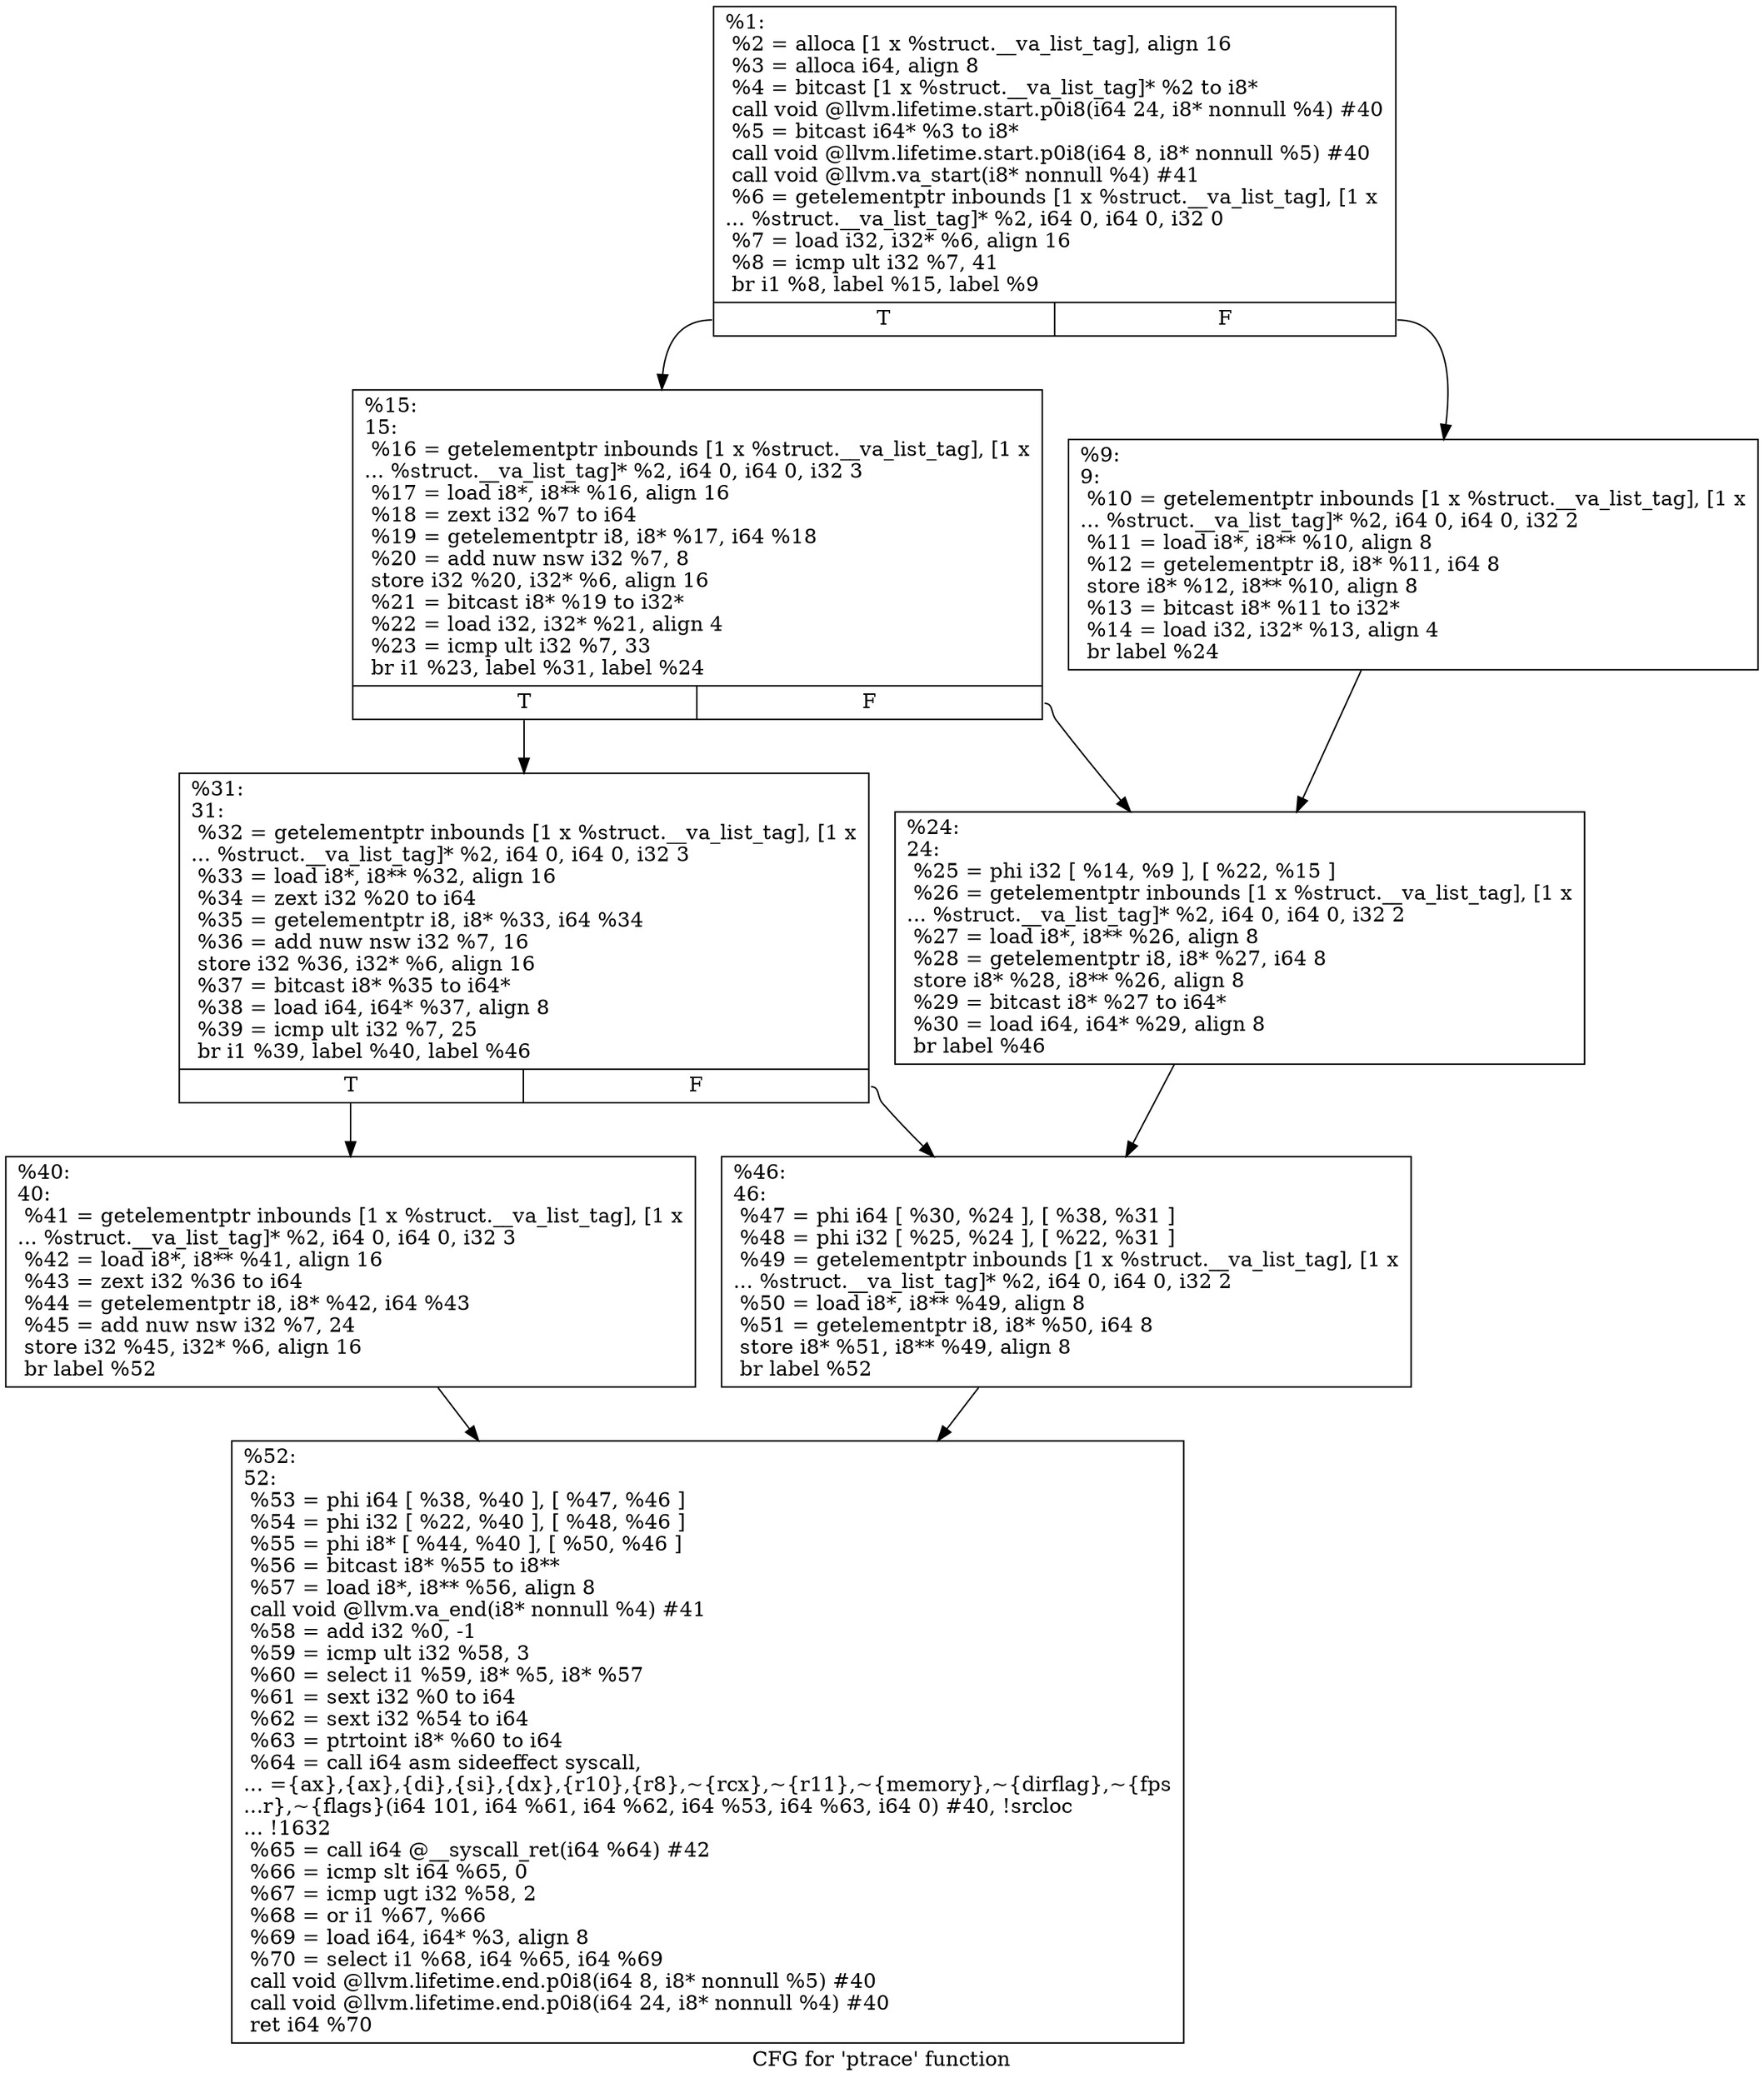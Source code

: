 digraph "CFG for 'ptrace' function" {
	label="CFG for 'ptrace' function";

	Node0x1c76aa0 [shape=record,label="{%1:\l  %2 = alloca [1 x %struct.__va_list_tag], align 16\l  %3 = alloca i64, align 8\l  %4 = bitcast [1 x %struct.__va_list_tag]* %2 to i8*\l  call void @llvm.lifetime.start.p0i8(i64 24, i8* nonnull %4) #40\l  %5 = bitcast i64* %3 to i8*\l  call void @llvm.lifetime.start.p0i8(i64 8, i8* nonnull %5) #40\l  call void @llvm.va_start(i8* nonnull %4) #41\l  %6 = getelementptr inbounds [1 x %struct.__va_list_tag], [1 x\l... %struct.__va_list_tag]* %2, i64 0, i64 0, i32 0\l  %7 = load i32, i32* %6, align 16\l  %8 = icmp ult i32 %7, 41\l  br i1 %8, label %15, label %9\l|{<s0>T|<s1>F}}"];
	Node0x1c76aa0:s0 -> Node0x1c76b40;
	Node0x1c76aa0:s1 -> Node0x1c76af0;
	Node0x1c76af0 [shape=record,label="{%9:\l9:                                                \l  %10 = getelementptr inbounds [1 x %struct.__va_list_tag], [1 x\l... %struct.__va_list_tag]* %2, i64 0, i64 0, i32 2\l  %11 = load i8*, i8** %10, align 8\l  %12 = getelementptr i8, i8* %11, i64 8\l  store i8* %12, i8** %10, align 8\l  %13 = bitcast i8* %11 to i32*\l  %14 = load i32, i32* %13, align 4\l  br label %24\l}"];
	Node0x1c76af0 -> Node0x1c76b90;
	Node0x1c76b40 [shape=record,label="{%15:\l15:                                               \l  %16 = getelementptr inbounds [1 x %struct.__va_list_tag], [1 x\l... %struct.__va_list_tag]* %2, i64 0, i64 0, i32 3\l  %17 = load i8*, i8** %16, align 16\l  %18 = zext i32 %7 to i64\l  %19 = getelementptr i8, i8* %17, i64 %18\l  %20 = add nuw nsw i32 %7, 8\l  store i32 %20, i32* %6, align 16\l  %21 = bitcast i8* %19 to i32*\l  %22 = load i32, i32* %21, align 4\l  %23 = icmp ult i32 %7, 33\l  br i1 %23, label %31, label %24\l|{<s0>T|<s1>F}}"];
	Node0x1c76b40:s0 -> Node0x1c76be0;
	Node0x1c76b40:s1 -> Node0x1c76b90;
	Node0x1c76b90 [shape=record,label="{%24:\l24:                                               \l  %25 = phi i32 [ %14, %9 ], [ %22, %15 ]\l  %26 = getelementptr inbounds [1 x %struct.__va_list_tag], [1 x\l... %struct.__va_list_tag]* %2, i64 0, i64 0, i32 2\l  %27 = load i8*, i8** %26, align 8\l  %28 = getelementptr i8, i8* %27, i64 8\l  store i8* %28, i8** %26, align 8\l  %29 = bitcast i8* %27 to i64*\l  %30 = load i64, i64* %29, align 8\l  br label %46\l}"];
	Node0x1c76b90 -> Node0x1c76c80;
	Node0x1c76be0 [shape=record,label="{%31:\l31:                                               \l  %32 = getelementptr inbounds [1 x %struct.__va_list_tag], [1 x\l... %struct.__va_list_tag]* %2, i64 0, i64 0, i32 3\l  %33 = load i8*, i8** %32, align 16\l  %34 = zext i32 %20 to i64\l  %35 = getelementptr i8, i8* %33, i64 %34\l  %36 = add nuw nsw i32 %7, 16\l  store i32 %36, i32* %6, align 16\l  %37 = bitcast i8* %35 to i64*\l  %38 = load i64, i64* %37, align 8\l  %39 = icmp ult i32 %7, 25\l  br i1 %39, label %40, label %46\l|{<s0>T|<s1>F}}"];
	Node0x1c76be0:s0 -> Node0x1c76c30;
	Node0x1c76be0:s1 -> Node0x1c76c80;
	Node0x1c76c30 [shape=record,label="{%40:\l40:                                               \l  %41 = getelementptr inbounds [1 x %struct.__va_list_tag], [1 x\l... %struct.__va_list_tag]* %2, i64 0, i64 0, i32 3\l  %42 = load i8*, i8** %41, align 16\l  %43 = zext i32 %36 to i64\l  %44 = getelementptr i8, i8* %42, i64 %43\l  %45 = add nuw nsw i32 %7, 24\l  store i32 %45, i32* %6, align 16\l  br label %52\l}"];
	Node0x1c76c30 -> Node0x1c76cd0;
	Node0x1c76c80 [shape=record,label="{%46:\l46:                                               \l  %47 = phi i64 [ %30, %24 ], [ %38, %31 ]\l  %48 = phi i32 [ %25, %24 ], [ %22, %31 ]\l  %49 = getelementptr inbounds [1 x %struct.__va_list_tag], [1 x\l... %struct.__va_list_tag]* %2, i64 0, i64 0, i32 2\l  %50 = load i8*, i8** %49, align 8\l  %51 = getelementptr i8, i8* %50, i64 8\l  store i8* %51, i8** %49, align 8\l  br label %52\l}"];
	Node0x1c76c80 -> Node0x1c76cd0;
	Node0x1c76cd0 [shape=record,label="{%52:\l52:                                               \l  %53 = phi i64 [ %38, %40 ], [ %47, %46 ]\l  %54 = phi i32 [ %22, %40 ], [ %48, %46 ]\l  %55 = phi i8* [ %44, %40 ], [ %50, %46 ]\l  %56 = bitcast i8* %55 to i8**\l  %57 = load i8*, i8** %56, align 8\l  call void @llvm.va_end(i8* nonnull %4) #41\l  %58 = add i32 %0, -1\l  %59 = icmp ult i32 %58, 3\l  %60 = select i1 %59, i8* %5, i8* %57\l  %61 = sext i32 %0 to i64\l  %62 = sext i32 %54 to i64\l  %63 = ptrtoint i8* %60 to i64\l  %64 = call i64 asm sideeffect syscall,\l... =\{ax\},\{ax\},\{di\},\{si\},\{dx\},\{r10\},\{r8\},~\{rcx\},~\{r11\},~\{memory\},~\{dirflag\},~\{fps\l...r\},~\{flags\}(i64 101, i64 %61, i64 %62, i64 %53, i64 %63, i64 0) #40, !srcloc\l... !1632\l  %65 = call i64 @__syscall_ret(i64 %64) #42\l  %66 = icmp slt i64 %65, 0\l  %67 = icmp ugt i32 %58, 2\l  %68 = or i1 %67, %66\l  %69 = load i64, i64* %3, align 8\l  %70 = select i1 %68, i64 %65, i64 %69\l  call void @llvm.lifetime.end.p0i8(i64 8, i8* nonnull %5) #40\l  call void @llvm.lifetime.end.p0i8(i64 24, i8* nonnull %4) #40\l  ret i64 %70\l}"];
}
